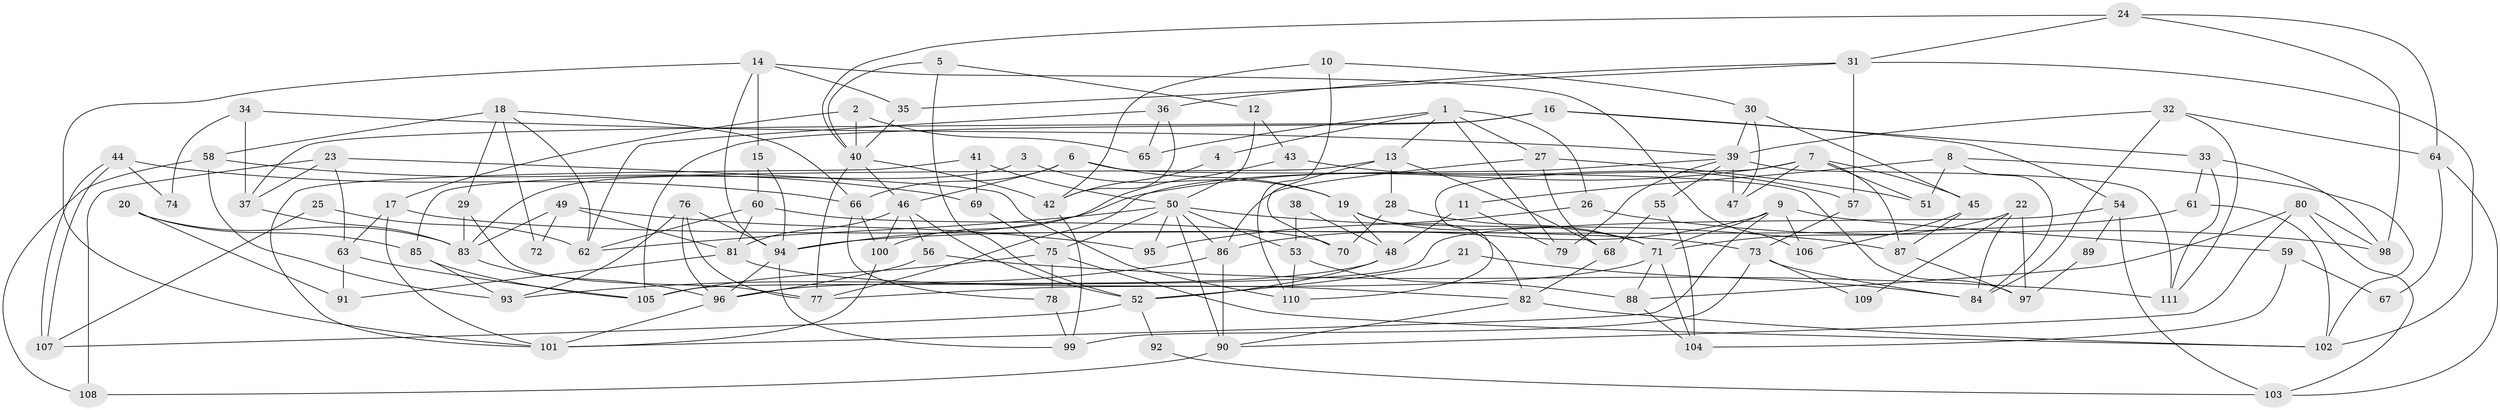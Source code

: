 // coarse degree distribution, {7: 0.0945945945945946, 5: 0.14864864864864866, 2: 0.06756756756756757, 4: 0.2972972972972973, 9: 0.02702702702702703, 3: 0.16216216216216217, 6: 0.0945945945945946, 8: 0.06756756756756757, 10: 0.04054054054054054}
// Generated by graph-tools (version 1.1) at 2025/41/03/06/25 10:41:56]
// undirected, 111 vertices, 222 edges
graph export_dot {
graph [start="1"]
  node [color=gray90,style=filled];
  1;
  2;
  3;
  4;
  5;
  6;
  7;
  8;
  9;
  10;
  11;
  12;
  13;
  14;
  15;
  16;
  17;
  18;
  19;
  20;
  21;
  22;
  23;
  24;
  25;
  26;
  27;
  28;
  29;
  30;
  31;
  32;
  33;
  34;
  35;
  36;
  37;
  38;
  39;
  40;
  41;
  42;
  43;
  44;
  45;
  46;
  47;
  48;
  49;
  50;
  51;
  52;
  53;
  54;
  55;
  56;
  57;
  58;
  59;
  60;
  61;
  62;
  63;
  64;
  65;
  66;
  67;
  68;
  69;
  70;
  71;
  72;
  73;
  74;
  75;
  76;
  77;
  78;
  79;
  80;
  81;
  82;
  83;
  84;
  85;
  86;
  87;
  88;
  89;
  90;
  91;
  92;
  93;
  94;
  95;
  96;
  97;
  98;
  99;
  100;
  101;
  102;
  103;
  104;
  105;
  106;
  107;
  108;
  109;
  110;
  111;
  1 -- 13;
  1 -- 27;
  1 -- 4;
  1 -- 26;
  1 -- 65;
  1 -- 79;
  2 -- 65;
  2 -- 17;
  2 -- 40;
  3 -- 19;
  3 -- 83;
  4 -- 42;
  5 -- 40;
  5 -- 12;
  5 -- 52;
  6 -- 46;
  6 -- 19;
  6 -- 66;
  6 -- 97;
  7 -- 87;
  7 -- 110;
  7 -- 45;
  7 -- 47;
  7 -- 51;
  7 -- 94;
  8 -- 102;
  8 -- 51;
  8 -- 11;
  8 -- 84;
  9 -- 71;
  9 -- 106;
  9 -- 59;
  9 -- 86;
  9 -- 101;
  10 -- 42;
  10 -- 30;
  10 -- 110;
  11 -- 79;
  11 -- 48;
  12 -- 43;
  12 -- 50;
  13 -- 68;
  13 -- 85;
  13 -- 28;
  13 -- 70;
  14 -- 101;
  14 -- 35;
  14 -- 15;
  14 -- 94;
  14 -- 106;
  15 -- 94;
  15 -- 60;
  16 -- 33;
  16 -- 105;
  16 -- 37;
  16 -- 54;
  17 -- 101;
  17 -- 73;
  17 -- 63;
  18 -- 62;
  18 -- 58;
  18 -- 29;
  18 -- 66;
  18 -- 72;
  19 -- 71;
  19 -- 48;
  19 -- 82;
  20 -- 83;
  20 -- 85;
  20 -- 91;
  21 -- 84;
  21 -- 52;
  22 -- 84;
  22 -- 71;
  22 -- 97;
  22 -- 109;
  23 -- 37;
  23 -- 63;
  23 -- 108;
  23 -- 110;
  24 -- 40;
  24 -- 98;
  24 -- 31;
  24 -- 64;
  25 -- 107;
  25 -- 62;
  26 -- 98;
  26 -- 95;
  27 -- 86;
  27 -- 68;
  27 -- 51;
  28 -- 70;
  28 -- 71;
  29 -- 77;
  29 -- 83;
  30 -- 45;
  30 -- 39;
  30 -- 47;
  31 -- 36;
  31 -- 35;
  31 -- 57;
  31 -- 102;
  32 -- 111;
  32 -- 39;
  32 -- 64;
  32 -- 84;
  33 -- 111;
  33 -- 61;
  33 -- 98;
  34 -- 39;
  34 -- 37;
  34 -- 74;
  35 -- 40;
  36 -- 42;
  36 -- 62;
  36 -- 65;
  37 -- 83;
  38 -- 53;
  38 -- 48;
  39 -- 77;
  39 -- 47;
  39 -- 55;
  39 -- 79;
  39 -- 111;
  40 -- 46;
  40 -- 42;
  40 -- 77;
  41 -- 50;
  41 -- 101;
  41 -- 69;
  42 -- 99;
  43 -- 57;
  43 -- 100;
  44 -- 66;
  44 -- 107;
  44 -- 107;
  44 -- 74;
  45 -- 87;
  45 -- 106;
  46 -- 100;
  46 -- 81;
  46 -- 52;
  46 -- 56;
  48 -- 52;
  48 -- 96;
  49 -- 95;
  49 -- 83;
  49 -- 72;
  49 -- 81;
  50 -- 86;
  50 -- 90;
  50 -- 53;
  50 -- 62;
  50 -- 75;
  50 -- 87;
  50 -- 95;
  52 -- 92;
  52 -- 107;
  53 -- 110;
  53 -- 88;
  54 -- 105;
  54 -- 89;
  54 -- 103;
  55 -- 104;
  55 -- 68;
  56 -- 96;
  56 -- 111;
  57 -- 73;
  58 -- 69;
  58 -- 93;
  58 -- 108;
  59 -- 104;
  59 -- 67;
  60 -- 81;
  60 -- 62;
  60 -- 70;
  61 -- 102;
  61 -- 94;
  63 -- 91;
  63 -- 105;
  64 -- 67;
  64 -- 103;
  66 -- 78;
  66 -- 100;
  68 -- 82;
  69 -- 75;
  71 -- 77;
  71 -- 88;
  71 -- 104;
  73 -- 84;
  73 -- 99;
  73 -- 109;
  75 -- 102;
  75 -- 78;
  75 -- 105;
  76 -- 94;
  76 -- 96;
  76 -- 77;
  76 -- 93;
  78 -- 99;
  80 -- 88;
  80 -- 103;
  80 -- 90;
  80 -- 98;
  81 -- 82;
  81 -- 91;
  82 -- 90;
  82 -- 102;
  83 -- 96;
  85 -- 93;
  85 -- 105;
  86 -- 90;
  86 -- 93;
  87 -- 97;
  88 -- 104;
  89 -- 97;
  90 -- 108;
  92 -- 103;
  94 -- 96;
  94 -- 99;
  96 -- 101;
  100 -- 101;
}
